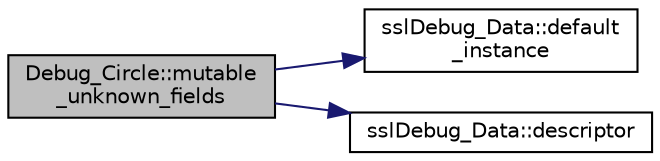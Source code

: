 digraph "Debug_Circle::mutable_unknown_fields"
{
 // INTERACTIVE_SVG=YES
  edge [fontname="Helvetica",fontsize="10",labelfontname="Helvetica",labelfontsize="10"];
  node [fontname="Helvetica",fontsize="10",shape=record];
  rankdir="LR";
  Node1 [label="Debug_Circle::mutable\l_unknown_fields",height=0.2,width=0.4,color="black", fillcolor="grey75", style="filled", fontcolor="black"];
  Node1 -> Node2 [color="midnightblue",fontsize="10",style="solid",fontname="Helvetica"];
  Node2 [label="sslDebug_Data::default\l_instance",height=0.2,width=0.4,color="black", fillcolor="white", style="filled",URL="$d4/d17/classssl_debug___data.html#a3b9facef4c2c02ab567752df8e512f9c"];
  Node1 -> Node3 [color="midnightblue",fontsize="10",style="solid",fontname="Helvetica"];
  Node3 [label="sslDebug_Data::descriptor",height=0.2,width=0.4,color="black", fillcolor="white", style="filled",URL="$d4/d17/classssl_debug___data.html#a74bfc22ea34f4bcae2619f537737c51e"];
}
